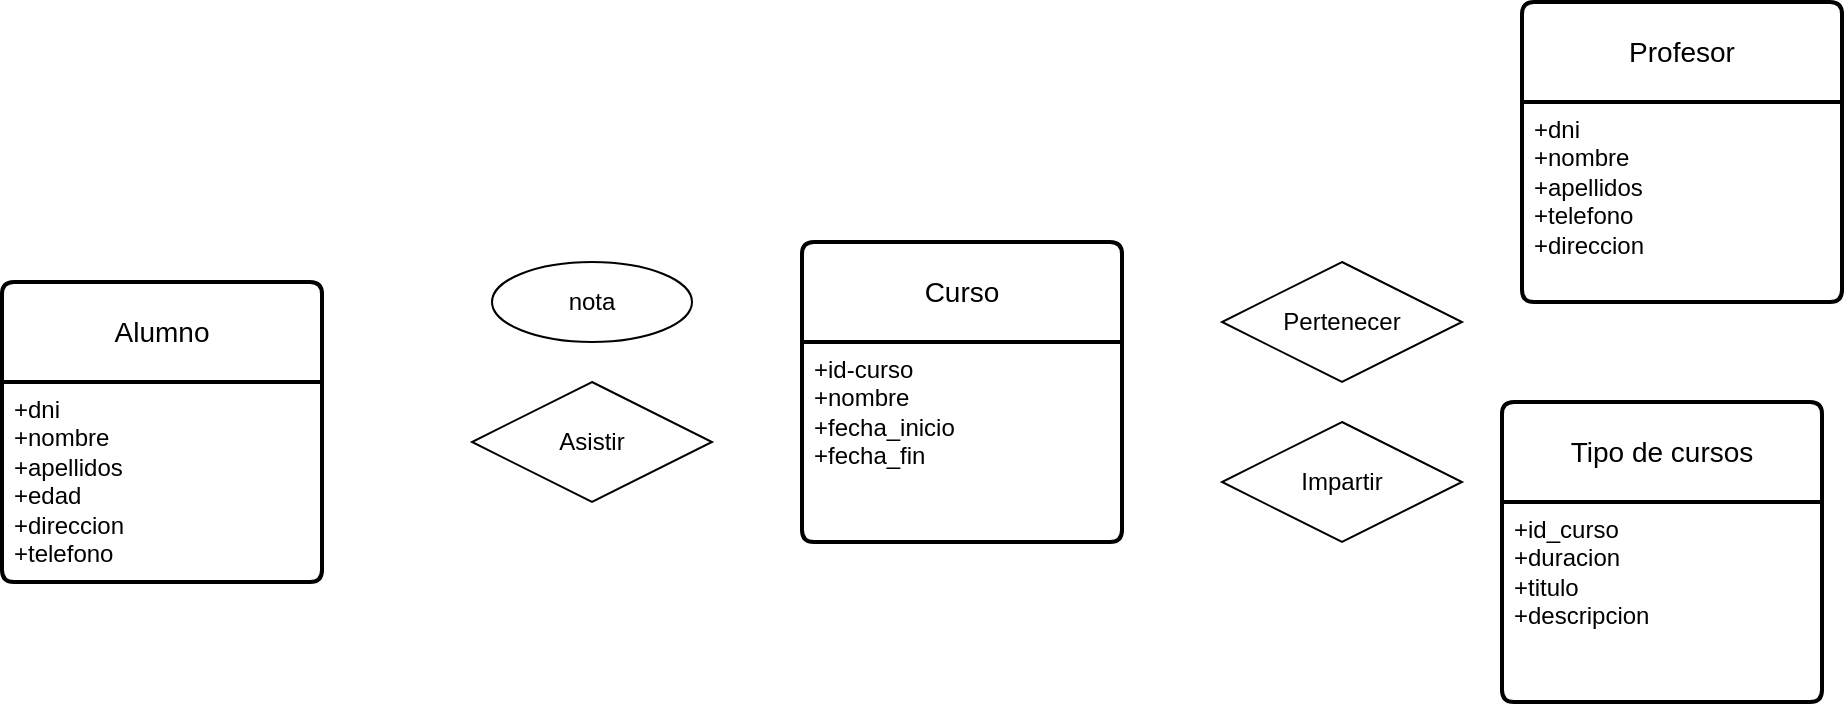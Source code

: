 <mxfile version="22.0.4" type="github">
  <diagram id="R2lEEEUBdFMjLlhIrx00" name="Page-1">
    <mxGraphModel dx="1132" dy="573" grid="1" gridSize="10" guides="1" tooltips="1" connect="1" arrows="1" fold="1" page="1" pageScale="1" pageWidth="850" pageHeight="1100" math="0" shadow="0" extFonts="Permanent Marker^https://fonts.googleapis.com/css?family=Permanent+Marker">
      <root>
        <mxCell id="0" />
        <mxCell id="1" parent="0" />
        <mxCell id="Wro9SNu0bMOWk3mHg6cS-1" value="Alumno" style="swimlane;childLayout=stackLayout;horizontal=1;startSize=50;horizontalStack=0;rounded=1;fontSize=14;fontStyle=0;strokeWidth=2;resizeParent=0;resizeLast=1;shadow=0;dashed=0;align=center;arcSize=4;whiteSpace=wrap;html=1;" vertex="1" parent="1">
          <mxGeometry x="-720" y="170" width="160" height="150" as="geometry" />
        </mxCell>
        <mxCell id="Wro9SNu0bMOWk3mHg6cS-2" value="+dni&lt;br&gt;+nombre&lt;br&gt;+apellidos&lt;br&gt;+edad&lt;br&gt;+direccion&lt;br&gt;+telefono" style="align=left;strokeColor=none;fillColor=none;spacingLeft=4;fontSize=12;verticalAlign=top;resizable=0;rotatable=0;part=1;html=1;" vertex="1" parent="Wro9SNu0bMOWk3mHg6cS-1">
          <mxGeometry y="50" width="160" height="100" as="geometry" />
        </mxCell>
        <mxCell id="Wro9SNu0bMOWk3mHg6cS-4" value="Asistir" style="shape=rhombus;perimeter=rhombusPerimeter;whiteSpace=wrap;html=1;align=center;" vertex="1" parent="1">
          <mxGeometry x="-485" y="220" width="120" height="60" as="geometry" />
        </mxCell>
        <mxCell id="Wro9SNu0bMOWk3mHg6cS-5" value="nota" style="ellipse;whiteSpace=wrap;html=1;align=center;" vertex="1" parent="1">
          <mxGeometry x="-475" y="160" width="100" height="40" as="geometry" />
        </mxCell>
        <mxCell id="Wro9SNu0bMOWk3mHg6cS-6" value="Curso" style="swimlane;childLayout=stackLayout;horizontal=1;startSize=50;horizontalStack=0;rounded=1;fontSize=14;fontStyle=0;strokeWidth=2;resizeParent=0;resizeLast=1;shadow=0;dashed=0;align=center;arcSize=4;whiteSpace=wrap;html=1;" vertex="1" parent="1">
          <mxGeometry x="-320" y="150" width="160" height="150" as="geometry" />
        </mxCell>
        <mxCell id="Wro9SNu0bMOWk3mHg6cS-7" value="+id-curso&lt;br&gt;+nombre&lt;br&gt;+fecha_inicio&lt;br&gt;+fecha_fin" style="align=left;strokeColor=none;fillColor=none;spacingLeft=4;fontSize=12;verticalAlign=top;resizable=0;rotatable=0;part=1;html=1;" vertex="1" parent="Wro9SNu0bMOWk3mHg6cS-6">
          <mxGeometry y="50" width="160" height="100" as="geometry" />
        </mxCell>
        <mxCell id="Wro9SNu0bMOWk3mHg6cS-8" value="Impartir" style="shape=rhombus;perimeter=rhombusPerimeter;whiteSpace=wrap;html=1;align=center;" vertex="1" parent="1">
          <mxGeometry x="-110" y="240" width="120" height="60" as="geometry" />
        </mxCell>
        <mxCell id="Wro9SNu0bMOWk3mHg6cS-9" value="Pertenecer" style="shape=rhombus;perimeter=rhombusPerimeter;whiteSpace=wrap;html=1;align=center;" vertex="1" parent="1">
          <mxGeometry x="-110" y="160" width="120" height="60" as="geometry" />
        </mxCell>
        <mxCell id="Wro9SNu0bMOWk3mHg6cS-10" value="Profesor" style="swimlane;childLayout=stackLayout;horizontal=1;startSize=50;horizontalStack=0;rounded=1;fontSize=14;fontStyle=0;strokeWidth=2;resizeParent=0;resizeLast=1;shadow=0;dashed=0;align=center;arcSize=4;whiteSpace=wrap;html=1;" vertex="1" parent="1">
          <mxGeometry x="40" y="30" width="160" height="150" as="geometry" />
        </mxCell>
        <mxCell id="Wro9SNu0bMOWk3mHg6cS-11" value="+dni&lt;br&gt;+nombre&lt;br&gt;+apellidos&lt;br&gt;+telefono&lt;br&gt;+direccion" style="align=left;strokeColor=none;fillColor=none;spacingLeft=4;fontSize=12;verticalAlign=top;resizable=0;rotatable=0;part=1;html=1;" vertex="1" parent="Wro9SNu0bMOWk3mHg6cS-10">
          <mxGeometry y="50" width="160" height="100" as="geometry" />
        </mxCell>
        <mxCell id="Wro9SNu0bMOWk3mHg6cS-12" value="Tipo de cursos" style="swimlane;childLayout=stackLayout;horizontal=1;startSize=50;horizontalStack=0;rounded=1;fontSize=14;fontStyle=0;strokeWidth=2;resizeParent=0;resizeLast=1;shadow=0;dashed=0;align=center;arcSize=4;whiteSpace=wrap;html=1;" vertex="1" parent="1">
          <mxGeometry x="30" y="230" width="160" height="150" as="geometry" />
        </mxCell>
        <mxCell id="Wro9SNu0bMOWk3mHg6cS-13" value="+id_curso&lt;br&gt;+duracion&lt;br&gt;+titulo&lt;br&gt;+descripcion" style="align=left;strokeColor=none;fillColor=none;spacingLeft=4;fontSize=12;verticalAlign=top;resizable=0;rotatable=0;part=1;html=1;" vertex="1" parent="Wro9SNu0bMOWk3mHg6cS-12">
          <mxGeometry y="50" width="160" height="100" as="geometry" />
        </mxCell>
      </root>
    </mxGraphModel>
  </diagram>
</mxfile>
